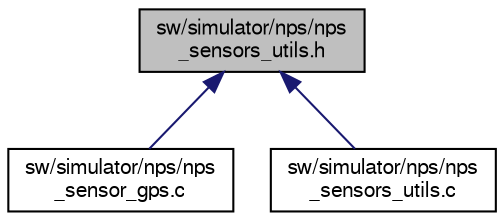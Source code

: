 digraph "sw/simulator/nps/nps_sensors_utils.h"
{
  edge [fontname="FreeSans",fontsize="10",labelfontname="FreeSans",labelfontsize="10"];
  node [fontname="FreeSans",fontsize="10",shape=record];
  Node1 [label="sw/simulator/nps/nps\l_sensors_utils.h",height=0.2,width=0.4,color="black", fillcolor="grey75", style="filled", fontcolor="black"];
  Node1 -> Node2 [dir="back",color="midnightblue",fontsize="10",style="solid",fontname="FreeSans"];
  Node2 [label="sw/simulator/nps/nps\l_sensor_gps.c",height=0.2,width=0.4,color="black", fillcolor="white", style="filled",URL="$nps__sensor__gps_8c.html"];
  Node1 -> Node3 [dir="back",color="midnightblue",fontsize="10",style="solid",fontname="FreeSans"];
  Node3 [label="sw/simulator/nps/nps\l_sensors_utils.c",height=0.2,width=0.4,color="black", fillcolor="white", style="filled",URL="$nps__sensors__utils_8c.html"];
}
